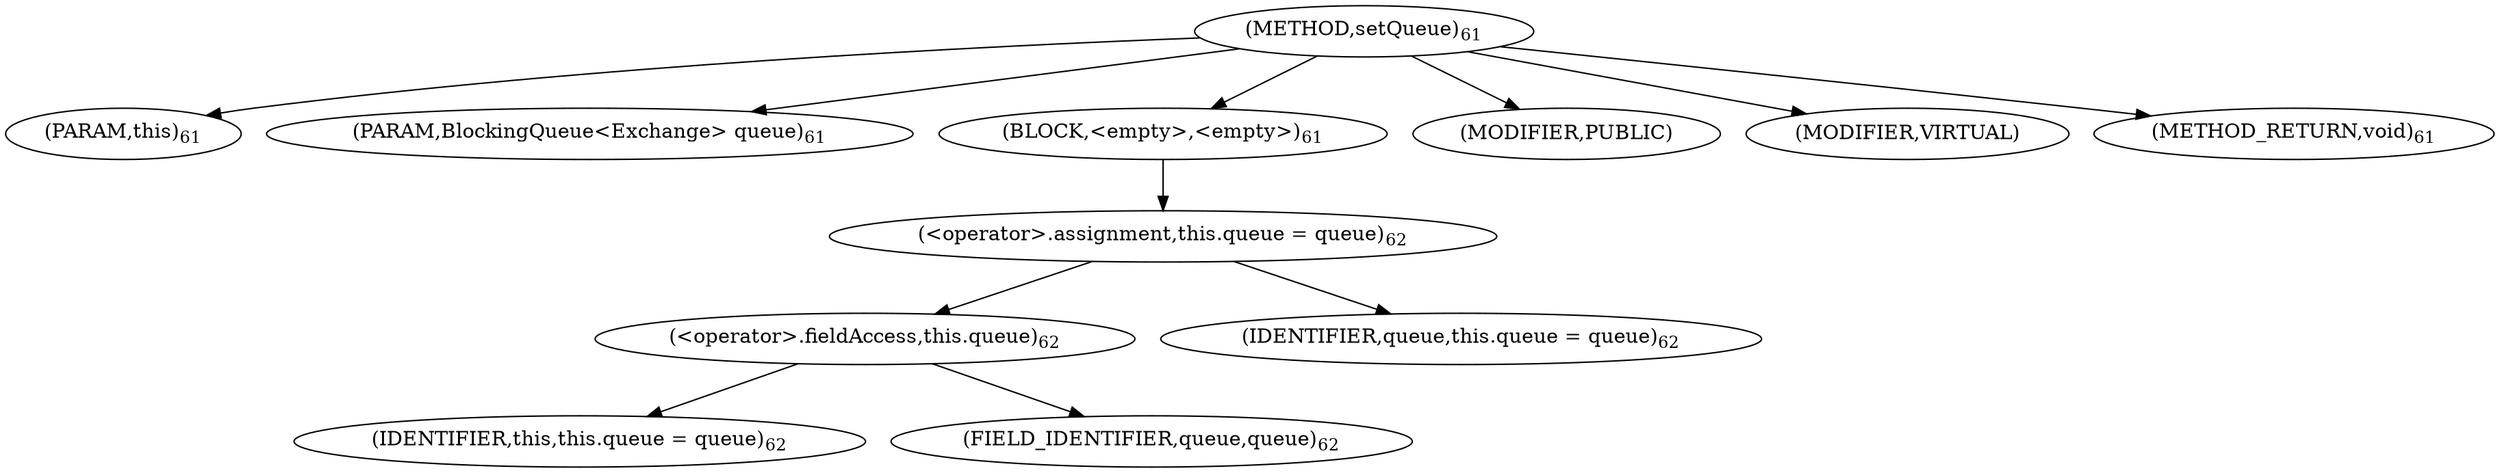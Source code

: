 digraph "setQueue" {  
"75" [label = <(METHOD,setQueue)<SUB>61</SUB>> ]
"6" [label = <(PARAM,this)<SUB>61</SUB>> ]
"76" [label = <(PARAM,BlockingQueue&lt;Exchange&gt; queue)<SUB>61</SUB>> ]
"77" [label = <(BLOCK,&lt;empty&gt;,&lt;empty&gt;)<SUB>61</SUB>> ]
"78" [label = <(&lt;operator&gt;.assignment,this.queue = queue)<SUB>62</SUB>> ]
"79" [label = <(&lt;operator&gt;.fieldAccess,this.queue)<SUB>62</SUB>> ]
"5" [label = <(IDENTIFIER,this,this.queue = queue)<SUB>62</SUB>> ]
"80" [label = <(FIELD_IDENTIFIER,queue,queue)<SUB>62</SUB>> ]
"81" [label = <(IDENTIFIER,queue,this.queue = queue)<SUB>62</SUB>> ]
"82" [label = <(MODIFIER,PUBLIC)> ]
"83" [label = <(MODIFIER,VIRTUAL)> ]
"84" [label = <(METHOD_RETURN,void)<SUB>61</SUB>> ]
  "75" -> "6" 
  "75" -> "76" 
  "75" -> "77" 
  "75" -> "82" 
  "75" -> "83" 
  "75" -> "84" 
  "77" -> "78" 
  "78" -> "79" 
  "78" -> "81" 
  "79" -> "5" 
  "79" -> "80" 
}
